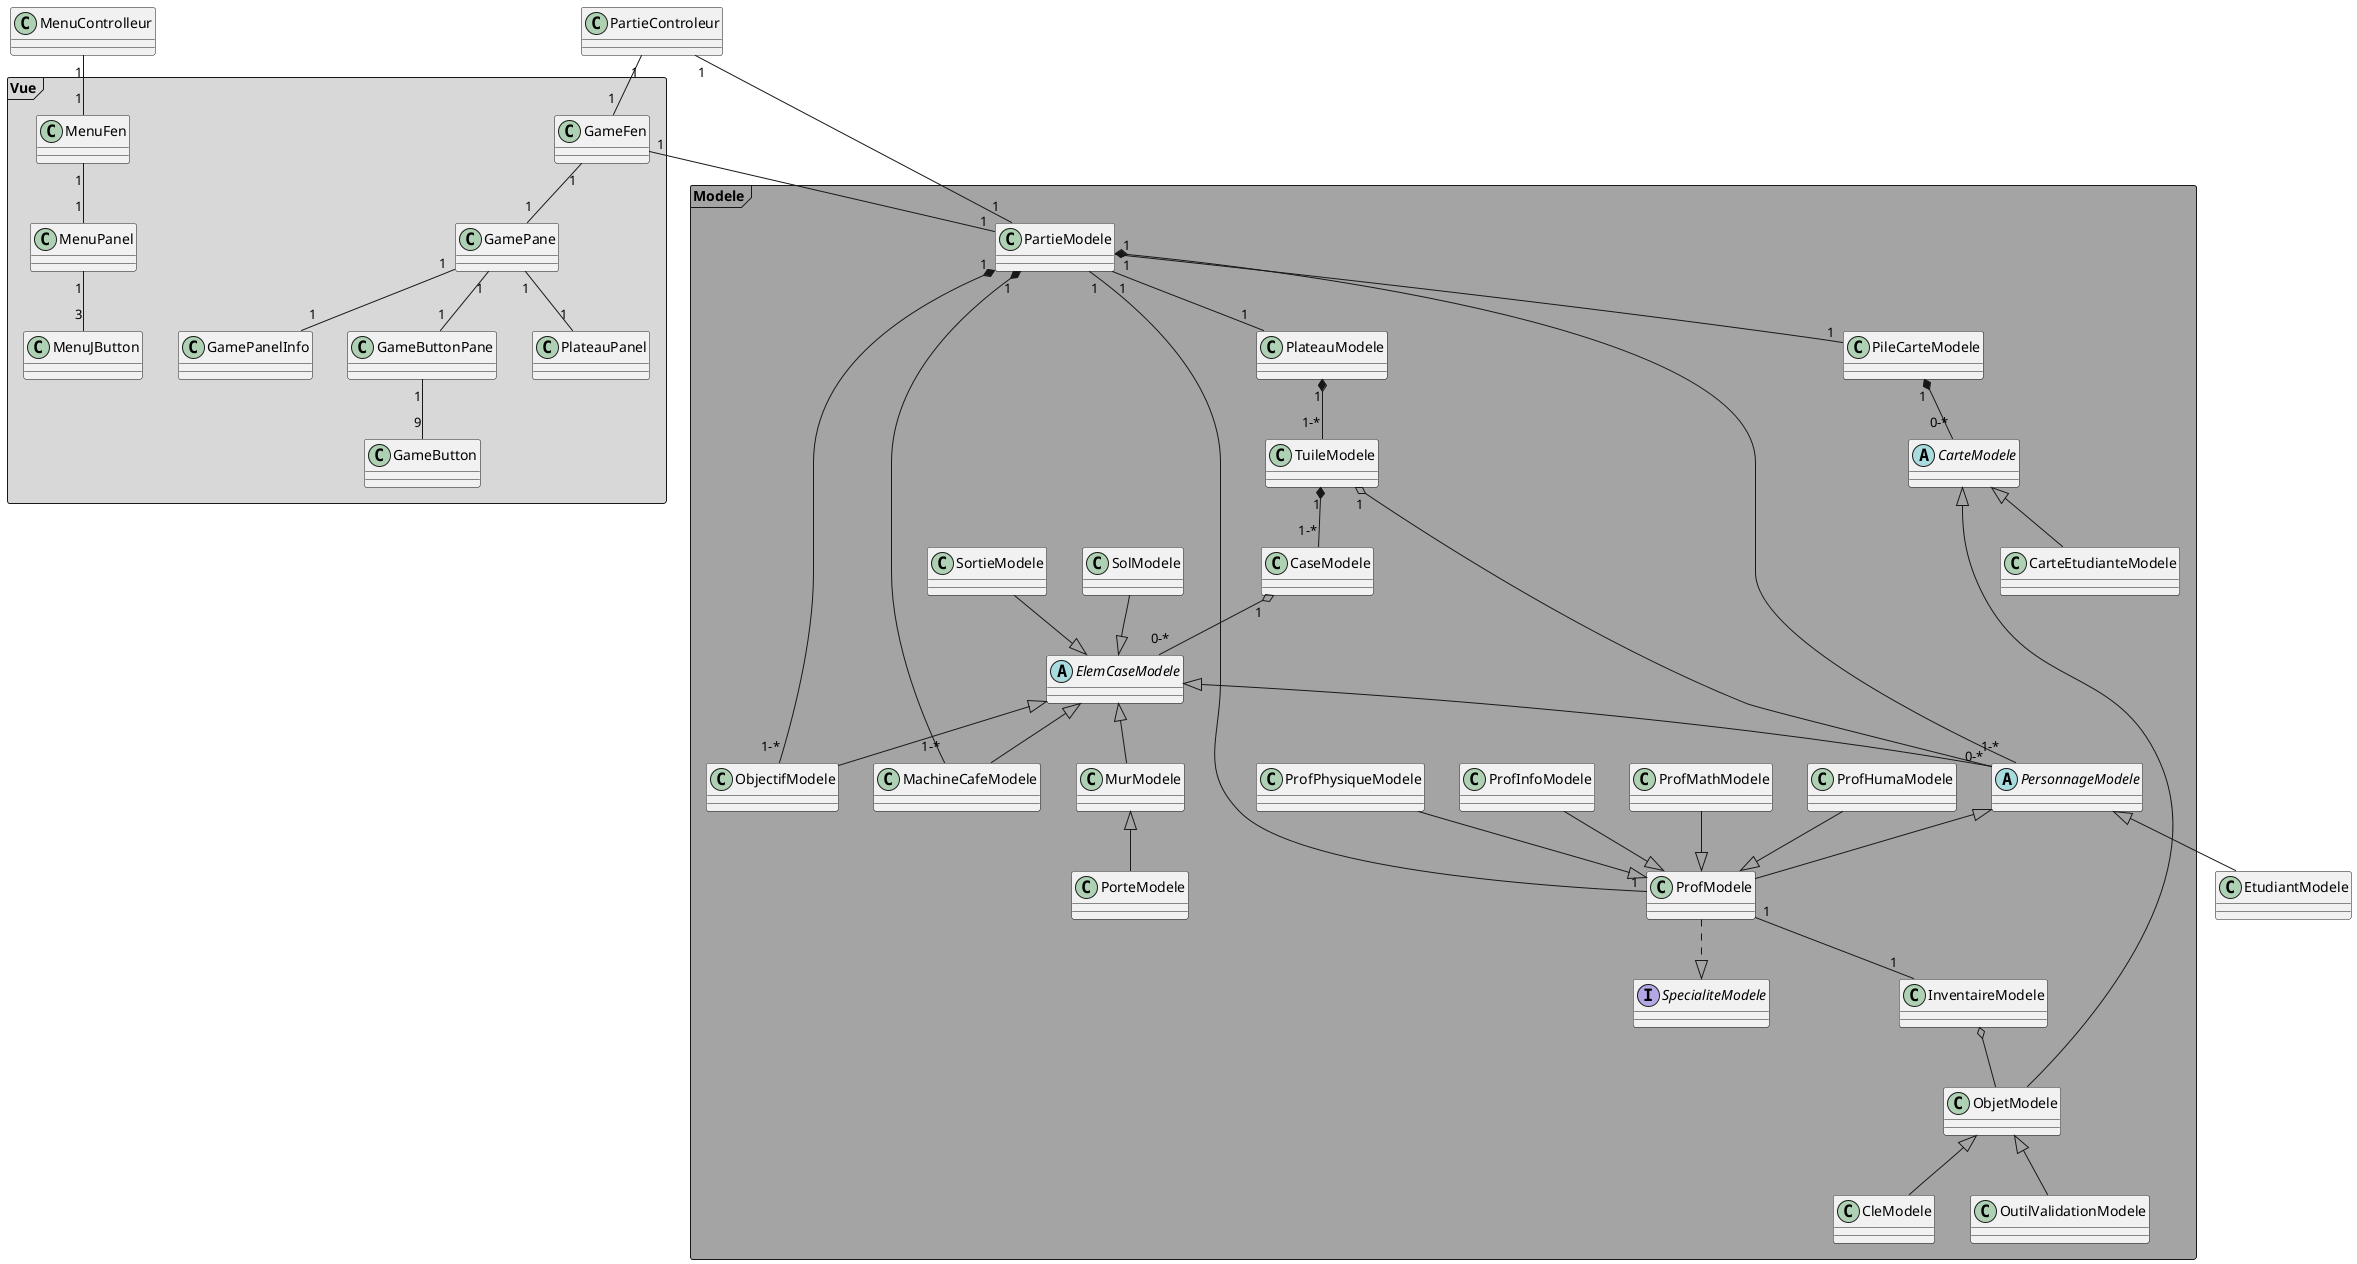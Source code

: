 @startuml
    Package "Vue" <<Frame>> #D8D8D8 {
        class MenuFen {
        }
        class MenuPanel{
        }
        class MenuJButton{
        }
        class GameFen{
        }
        class GamePane {
        }
        class GamePanelInfo{
        }
        class GameButtonPane{
        }
        class GameButton{
        }

        class PlateauPanel{
        }
    }
    Package  "Modele" <<Frame>> #A4A4A4 {
        class PartieModele {
        }
        class PlateauModele {
        }
        class TuileModele {
        }
        class CaseModele {
        }
        abstract class ElemCaseModele {
        }
        class MurModele{}
        class PorteModele {
        }
        class ObjectifModele {
        }
        class MachineCafeModele {
        }
        abstract class PersonnageModele {
        }
        class ProfModele {
        }
        interface SpecialiteModele {
        }
        class InventaireModele {
        }
        class ObjetModele {
        }
        class CleModele{}
        class OutilValidationModele {
        }
        abstract class CarteModele {
        }
        class CarteEtudianteModele {
        }
        class PileCarteModele {
        }
        class ProfPhysiqueModele{
        }
        class ProfHumaModele{
        }
        class ProfMathModele {
        }
        class ProfInfoModele{
        }
        class SolModele{

        }
        class SortieModele{

        }
    }
    'Relation
    MenuControlleur "1" -- "1" MenuFen
    PartieControleur "1" -- "1" PartieModele
    PartieControleur "1" -- "1" GameFen
    GameFen "1" -- "1" PartieModele
    PartieModele "1" *-- "1-*" PersonnageModele
    PartieModele "1" *-- "1-*" ObjectifModele
    PartieModele "1" *-- "1-*" MachineCafeModele
    PartieModele "1" -- "1" PileCarteModele
    PartieModele "1" -- "1" PlateauModele
    PartieModele "1" -- "1" ProfModele
    PlateauModele "1" *-- "1-*" TuileModele
    TuileModele "1" *-- "1-*" CaseModele
    CaseModele "1" o-- "0-*" ElemCaseModele
    ElemCaseModele <|-- MurModele
    ElemCaseModele <|-- ObjectifModele
    ElemCaseModele <|-- MachineCafeModele
    ElemCaseModele <|-- PersonnageModele
    TuileModele "1" o-- "0-*" PersonnageModele
    MurModele <|-- PorteModele
    PersonnageModele <|-- EtudiantModele
    PersonnageModele <|-- ProfModele
    ProfModele "1" -- "1" InventaireModele
    ProfPhysiqueModele --|> ProfModele
    ProfHumaModele --|> ProfModele
    ProfInfoModele --|> ProfModele
    ProfMathModele --|> ProfModele
    ProfModele ..|> SpecialiteModele
    InventaireModele o-- ObjetModele
    ObjetModele <|-- CleModele
    ObjetModele <|-- OutilValidationModele
    CarteModele <|-- ObjetModele
    CarteModele <|-- CarteEtudianteModele
    PileCarteModele "1" *-- "0-*" CarteModele
    SolModele --|> ElemCaseModele
    SortieModele --|> ElemCaseModele
    MenuFen "1" -- "1" MenuPanel
    MenuPanel "1" -- "3" MenuJButton
    GameFen "1" -- "1" GamePane
    GamePane "1" -- "1" PlateauPanel
    GamePane "1" -- "1" GamePanelInfo
    GamePane "1" -- "1" GameButtonPane
    GameButtonPane "1" -- "9" GameButton


@enduml